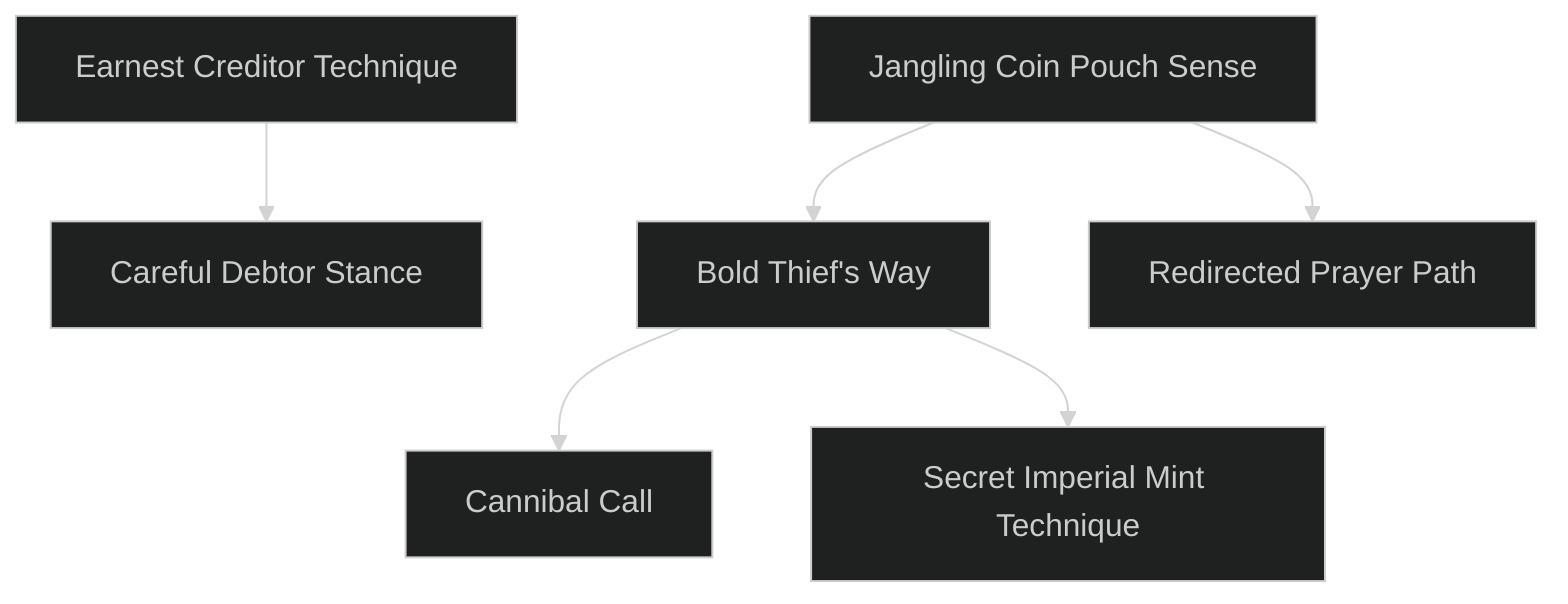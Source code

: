 ---
config:
  theme: dark
---
flowchart TD

    jangling_coin_pouch_sense[Jangling Coin Pouch Sense]
    click jangling_coin_pouch_sense callback "
        Jangling Coin Pouch Sense<br>
        <br>
        Cost: 1 mote<br>
        Duration: 10 minutes per success<br>
        Type: Simple<br>
        Minimum Temperance: 1<br>
        Minimum Essence: 1<br>
        Prerequisite Charms: None<br>
        <br>
        With a successful Perception + Bureaucracy roll
        made by his player, the user of this Arcanos can detect the
        existence of nearby money, whether its “real” money
        minted by a kingdom of the living or dead, burned
        sacrificial “hell money” sent to the Underworld by suitably
        pious descendants of the dead or Essence-minted
        money created by one of the other Arcanoi in this art.
        Jangling Coin Pouch Sense lasts for 10 minutes per
        success rolled, but during its duration, it only enables the
        user to detect actual money — not mere valuables, gems
        or jewelry, but money that may be used in exchange for
        goods or services or in payment of taxes.
        "

    earnest_creditor_technique[Earnest Creditor Technique]
    click earnest_creditor_technique callback "
        Earnest Creditor Technique<br>
        <br>
        Cost: 3 motes<br>
        Duration: Instant<br>
        Type: Simple<br>
        Minimum Compassion: 1<br>
        Minimum Essence: 1<br>
        Prerequisite Charms: None<br>
        <br>
        The wise merchant knows when to extend credit to a
        favored customer — the kind of customer who will bring
        plenty of business back to the merchant over the long run.
        This Arcanos allows a ghost to give Essence to another
        entity — ghost, mortal, god or Exalt. The ghost need only
        touch the subject of the Arcanos, and the subject receives
        2 motes of Essence. The ghost may use this Arcanos as
        often as he likes, on whichever subjects he likes, and it may
        be used multiple times upon the same subject. The subject
        does not need to be willing, but if for some reason he is not,
        the ghost must succeed in touching the subject before
        transferring the Essence.
        "

    careful_debtor_stance[Careful Debtor Stance]
    earnest_creditor_technique --> careful_debtor_stance
    click careful_debtor_stance callback "
        Careful Debtor Stance<br>
        <br>
        Cost: 1 Willpower<br>
        Duration: Instant<br>
        Type: Simple<br>
        Minimum Conviction: 2<br>
        Minimum Essence: 2<br>
        Prerequisite Charms: Earnest Creditor Technique<br>
        <br>
        The wise customer takes on only as much debt as he
        knows he can afford to pay back. This Arcanos allows a
        ghost merchant to take motes of Essence from a willing
        creditor. The ghost and the subject must touch one
        another to enact this Arcanos. The subject of the Charm
        must be willing — if he is in any way resistant to the
        transfer of Essence, the Arcanos automatically fails. The
        ghost may take as many motes of Essence as his player
        achieves successes on a Conviction + Bureaucracy roll.
        "

    bold_thiefs_way[Bold Thief's Way]
    jangling_coin_pouch_sense --> bold_thiefs_way
    click bold_thiefs_way callback "
        Bold Thief's Way<br>
        <br>
        Cost: 3 motes<br>
        Duration: Instant<br>
        Type: Reflexive<br>
        Minimum Conviction: 2<br>
        Minimum Essence: 2<br>
        Prerequisite Charms: Jangling Coin Pouch Sense<br>
        <br>
        Unlike Careful Debtor Stance, Bold Thief’s Way
        enables a ghost-thief or unethical ghost-merchant to
        steal Essence from an unwilling target. Any time the
        ghost comes into contact with another entity (ghost,
        god, mortal or Exalt) he may reflexively take Essence
        from them by spending 3 motes and his player rolling
        Conviction + Larceny. The ghost takes 1 mote for every
        success on this roll (so unless his intention is simply to
        drain the target of Essence, he had better get at least three
        successes). The ghost may not use this ability if he hits a
        target with a melee weapon. He must hit with a Brawl or
        Martial Arts attack.
        "

    redirected_prayer_path[Redirected Prayer Path]
    jangling_coin_pouch_sense --> redirected_prayer_path
    click redirected_prayer_path callback "
        Redirected Prayer Path<br>
        <br>
        Cost: 1 Willpower<br>
        Duration: Instant<br>
        Type: Simple<br>
        Minimum Temperance: 2<br>
        Minimum Essence: 3<br>
        Prerequisite Charms: Jangling Coin Pouch Sense<br>
        <br>
        Living descendants of ghosts who have sufficient
        filial piety to remember and honor their ancestors often
        make sacrifices to their ancestors’ ghosts. These sacri-
        fices become Essence and Willpower in the Underworld
        (see Exalted: The Abyssals, p. 33, for details). Each
        such sacrifice appears in the Underworld as a black-jade
        token inscribed with the name of the ghost for whom it
        is intended. The token appears in the Underworld
        location corresponding with the spot in Creation at
        which the sacrifice is performed. A canny ghost with
        Redirected Prayer Path can intercept these sacrifices.
        While standing within five yards of the Underworld
        spot where the token arrives, the ghost can spend
        Willpower and activates this Charm. The black jade
        token appears, with this ghost’s name inscribed on it,
        and for all intents and purposes, the token and its
        contents are considered to be his.<br>
        If two or more ghosts use this Charm simultaneously,
        each one’s player must make a Manipulation + Larceny
        roll. The ghost achieving the most successes wins, and the
        token is inscribed with his name.
        "

    cannibal_call[Cannibal Call]
    bold_thiefs_way --> cannibal_call
    click cannibal_call callback "
        Cannibal Call<br>
        <br>
        Cost: 1 Willpower<br>
        Duration: Instant<br>
        Type: Simple<br>
        Minimum Temperance: 3<br>
        Minimum Essence: 3<br>
        Prerequisite Charms: Bold Thief’s Way<br>
        <br>
        Ghosts have a difficult time healing damage. Typically,
        they must use Arcanoi or enter Slumber to do so.
        Cannibal Call allows a ghost to heal damage by biting
        another ghost and literally devouring its corpus. This
        requires a successful bite attack (if the ghost has no
        special abilities that enable a bite attack like an animal’s
        bite, the bite is at –3 speed, 0B damage and -2 accuracy
        and defense, and if using Exalted Power Combat, its rate
        is 3). If the ghost succeeds, he heals one health level for
        every two health levels damage done to the target.
        "

    secret_imperial_mint_technique[Secret Imperial Mint Technique]
    bold_thiefs_way --> secret_imperial_mint_technique
    click secret_imperial_mint_technique callback "
        Secret Imperial Mint Technique<br>
        <br>
        Cost: 2 motes per dot, 1 Willpower<br>
        Duration: Instant<br>
        Type: Simple<br>
        Minimum Temperance: 3<br>
        Minimum Essence: 3<br>
        Prerequisite Charms: Bold Thief’s Way<br>
        <br>
        This Arcanos turns Essence into coinage. To properly
        replicate the local coin, the ghost’s player rolls
        Intelligence + Larceny, and the ghost spends as many
        motes of Essence as he wishes, to a maximum of his
        Temperance. If the player succeeds in the roll, the ghost
        creates a pile of local coinage sufficient to provide a
        bonus to his Resources level equal to one dot per 2
        motes of Essence spent. This is a temporary Resources
        level (though the coinage is permanent) — it is sufficient
        to make a single purchase at that Resources level.
        Once that purchase is made, the coinage is disbursed
        into the population, and the ghost reverts to his normal
        Resources Background (which represents his sustainable
        income).
        "